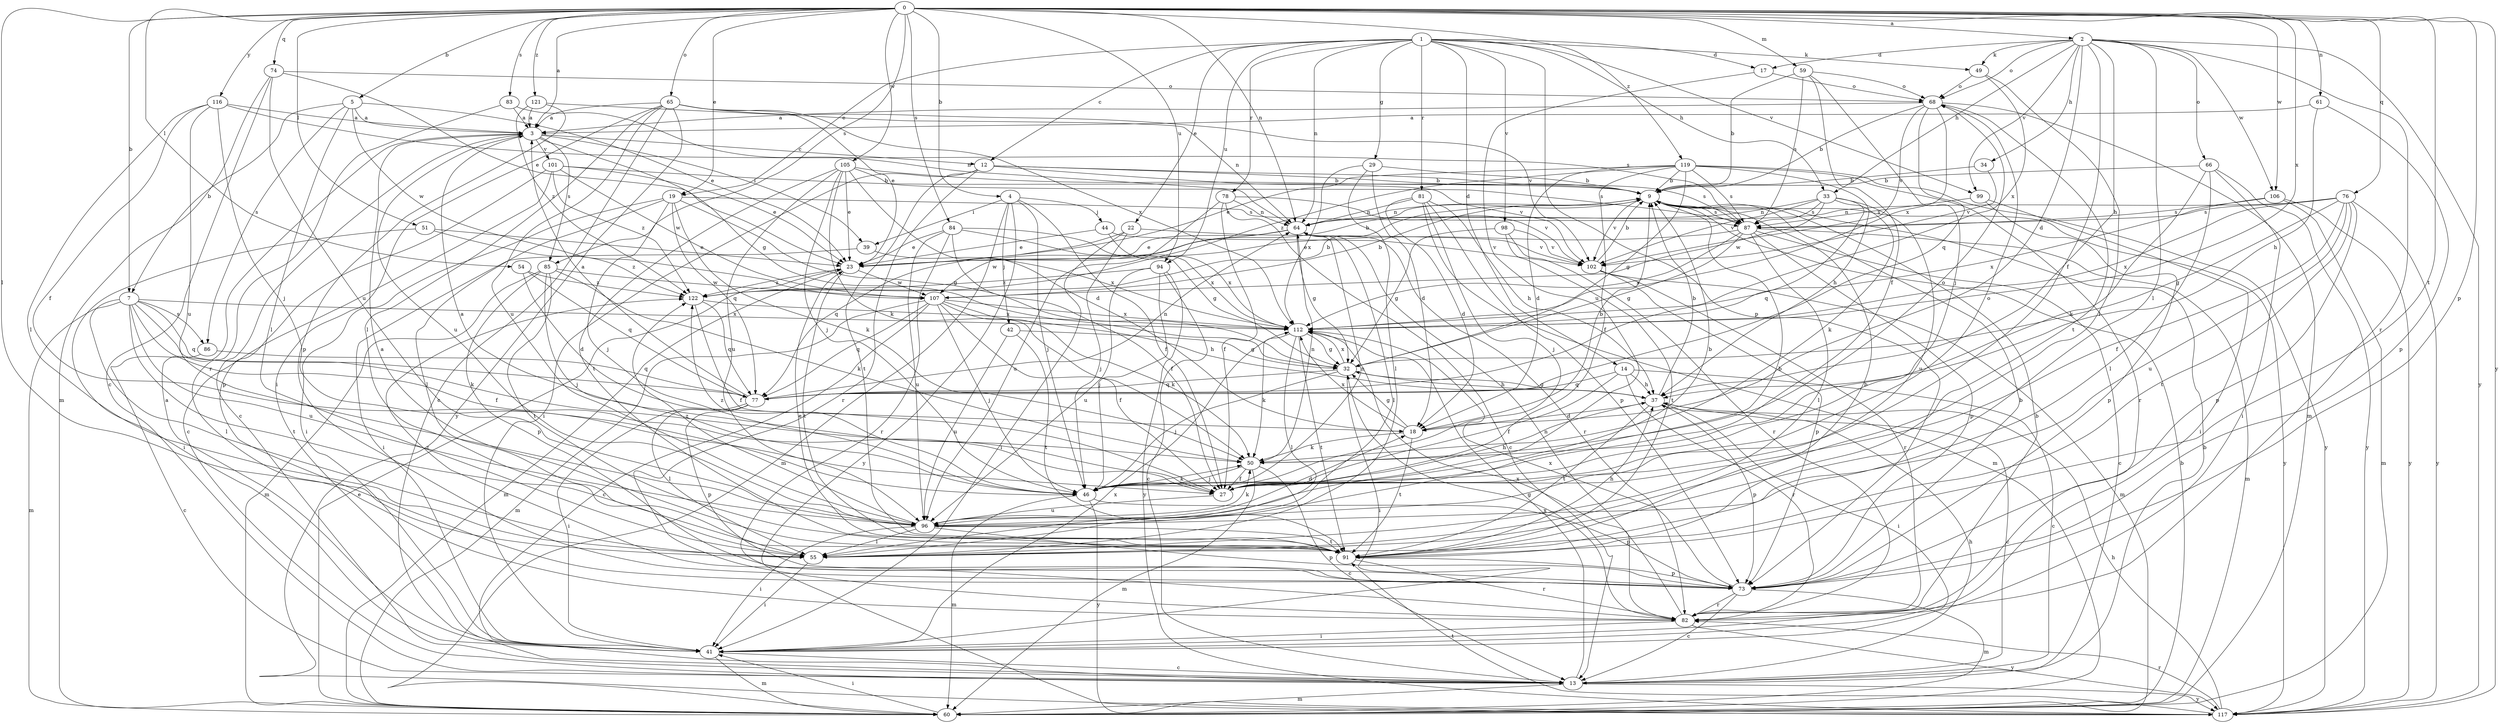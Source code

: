 strict digraph  {
0;
1;
2;
3;
4;
5;
7;
9;
12;
13;
14;
17;
18;
19;
22;
23;
27;
29;
32;
33;
34;
37;
39;
41;
42;
44;
46;
49;
50;
51;
54;
55;
59;
60;
61;
64;
65;
66;
68;
73;
74;
76;
77;
78;
81;
82;
83;
84;
85;
86;
87;
91;
94;
96;
98;
99;
101;
102;
105;
106;
107;
112;
116;
117;
119;
121;
122;
0 -> 2  [label=a];
0 -> 3  [label=a];
0 -> 4  [label=b];
0 -> 5  [label=b];
0 -> 7  [label=b];
0 -> 19  [label=e];
0 -> 51  [label=l];
0 -> 54  [label=l];
0 -> 55  [label=l];
0 -> 59  [label=m];
0 -> 61  [label=n];
0 -> 64  [label=n];
0 -> 65  [label=o];
0 -> 73  [label=p];
0 -> 74  [label=q];
0 -> 76  [label=q];
0 -> 83  [label=s];
0 -> 84  [label=s];
0 -> 85  [label=s];
0 -> 91  [label=t];
0 -> 94  [label=u];
0 -> 105  [label=w];
0 -> 106  [label=w];
0 -> 112  [label=x];
0 -> 116  [label=y];
0 -> 117  [label=y];
0 -> 119  [label=z];
0 -> 121  [label=z];
1 -> 12  [label=c];
1 -> 14  [label=d];
1 -> 17  [label=d];
1 -> 19  [label=e];
1 -> 22  [label=e];
1 -> 29  [label=g];
1 -> 33  [label=h];
1 -> 49  [label=k];
1 -> 64  [label=n];
1 -> 73  [label=p];
1 -> 78  [label=r];
1 -> 81  [label=r];
1 -> 94  [label=u];
1 -> 98  [label=v];
1 -> 99  [label=v];
2 -> 17  [label=d];
2 -> 18  [label=d];
2 -> 27  [label=f];
2 -> 33  [label=h];
2 -> 34  [label=h];
2 -> 37  [label=h];
2 -> 49  [label=k];
2 -> 55  [label=l];
2 -> 66  [label=o];
2 -> 68  [label=o];
2 -> 82  [label=r];
2 -> 99  [label=v];
2 -> 106  [label=w];
2 -> 117  [label=y];
3 -> 12  [label=c];
3 -> 13  [label=c];
3 -> 32  [label=g];
3 -> 39  [label=i];
3 -> 85  [label=s];
3 -> 96  [label=u];
3 -> 101  [label=v];
4 -> 27  [label=f];
4 -> 39  [label=i];
4 -> 42  [label=j];
4 -> 44  [label=j];
4 -> 46  [label=j];
4 -> 60  [label=m];
4 -> 117  [label=y];
5 -> 3  [label=a];
5 -> 7  [label=b];
5 -> 23  [label=e];
5 -> 55  [label=l];
5 -> 86  [label=s];
5 -> 107  [label=w];
7 -> 27  [label=f];
7 -> 50  [label=k];
7 -> 55  [label=l];
7 -> 60  [label=m];
7 -> 77  [label=q];
7 -> 86  [label=s];
7 -> 91  [label=t];
7 -> 96  [label=u];
7 -> 112  [label=x];
9 -> 64  [label=n];
9 -> 87  [label=s];
9 -> 102  [label=v];
9 -> 117  [label=y];
12 -> 9  [label=b];
12 -> 41  [label=i];
12 -> 82  [label=r];
12 -> 87  [label=s];
12 -> 91  [label=t];
12 -> 102  [label=v];
13 -> 9  [label=b];
13 -> 37  [label=h];
13 -> 60  [label=m];
13 -> 112  [label=x];
13 -> 117  [label=y];
14 -> 13  [label=c];
14 -> 27  [label=f];
14 -> 37  [label=h];
14 -> 77  [label=q];
14 -> 82  [label=r];
17 -> 68  [label=o];
17 -> 96  [label=u];
18 -> 9  [label=b];
18 -> 32  [label=g];
18 -> 50  [label=k];
18 -> 91  [label=t];
18 -> 112  [label=x];
19 -> 32  [label=g];
19 -> 41  [label=i];
19 -> 46  [label=j];
19 -> 50  [label=k];
19 -> 55  [label=l];
19 -> 77  [label=q];
19 -> 87  [label=s];
22 -> 41  [label=i];
22 -> 46  [label=j];
22 -> 77  [label=q];
22 -> 102  [label=v];
23 -> 9  [label=b];
23 -> 60  [label=m];
23 -> 91  [label=t];
23 -> 107  [label=w];
23 -> 122  [label=z];
27 -> 3  [label=a];
27 -> 9  [label=b];
27 -> 37  [label=h];
27 -> 96  [label=u];
29 -> 9  [label=b];
29 -> 18  [label=d];
29 -> 55  [label=l];
29 -> 112  [label=x];
32 -> 37  [label=h];
32 -> 41  [label=i];
32 -> 46  [label=j];
32 -> 77  [label=q];
32 -> 112  [label=x];
33 -> 50  [label=k];
33 -> 64  [label=n];
33 -> 77  [label=q];
33 -> 87  [label=s];
33 -> 96  [label=u];
33 -> 102  [label=v];
33 -> 107  [label=w];
34 -> 9  [label=b];
34 -> 102  [label=v];
37 -> 9  [label=b];
37 -> 13  [label=c];
37 -> 18  [label=d];
37 -> 32  [label=g];
37 -> 41  [label=i];
37 -> 73  [label=p];
37 -> 91  [label=t];
39 -> 41  [label=i];
39 -> 112  [label=x];
41 -> 3  [label=a];
41 -> 13  [label=c];
41 -> 60  [label=m];
41 -> 112  [label=x];
42 -> 32  [label=g];
42 -> 91  [label=t];
42 -> 96  [label=u];
44 -> 23  [label=e];
44 -> 102  [label=v];
44 -> 112  [label=x];
46 -> 50  [label=k];
46 -> 60  [label=m];
46 -> 64  [label=n];
46 -> 68  [label=o];
46 -> 73  [label=p];
46 -> 117  [label=y];
46 -> 122  [label=z];
49 -> 55  [label=l];
49 -> 68  [label=o];
49 -> 112  [label=x];
50 -> 13  [label=c];
50 -> 27  [label=f];
50 -> 46  [label=j];
50 -> 60  [label=m];
50 -> 64  [label=n];
50 -> 68  [label=o];
51 -> 23  [label=e];
51 -> 41  [label=i];
51 -> 122  [label=z];
54 -> 18  [label=d];
54 -> 77  [label=q];
54 -> 122  [label=z];
55 -> 41  [label=i];
59 -> 9  [label=b];
59 -> 27  [label=f];
59 -> 46  [label=j];
59 -> 68  [label=o];
59 -> 87  [label=s];
60 -> 9  [label=b];
60 -> 23  [label=e];
60 -> 41  [label=i];
61 -> 3  [label=a];
61 -> 37  [label=h];
61 -> 73  [label=p];
64 -> 23  [label=e];
64 -> 32  [label=g];
64 -> 55  [label=l];
64 -> 82  [label=r];
64 -> 107  [label=w];
65 -> 3  [label=a];
65 -> 13  [label=c];
65 -> 23  [label=e];
65 -> 41  [label=i];
65 -> 55  [label=l];
65 -> 96  [label=u];
65 -> 102  [label=v];
65 -> 112  [label=x];
65 -> 117  [label=y];
66 -> 9  [label=b];
66 -> 41  [label=i];
66 -> 50  [label=k];
66 -> 55  [label=l];
66 -> 117  [label=y];
68 -> 3  [label=a];
68 -> 9  [label=b];
68 -> 60  [label=m];
68 -> 77  [label=q];
68 -> 91  [label=t];
68 -> 102  [label=v];
68 -> 112  [label=x];
73 -> 9  [label=b];
73 -> 13  [label=c];
73 -> 60  [label=m];
73 -> 82  [label=r];
73 -> 112  [label=x];
73 -> 122  [label=z];
74 -> 13  [label=c];
74 -> 23  [label=e];
74 -> 60  [label=m];
74 -> 68  [label=o];
74 -> 96  [label=u];
76 -> 27  [label=f];
76 -> 32  [label=g];
76 -> 64  [label=n];
76 -> 73  [label=p];
76 -> 87  [label=s];
76 -> 91  [label=t];
76 -> 96  [label=u];
76 -> 112  [label=x];
76 -> 117  [label=y];
77 -> 3  [label=a];
77 -> 41  [label=i];
77 -> 55  [label=l];
77 -> 64  [label=n];
77 -> 73  [label=p];
78 -> 13  [label=c];
78 -> 27  [label=f];
78 -> 64  [label=n];
78 -> 96  [label=u];
78 -> 102  [label=v];
81 -> 18  [label=d];
81 -> 37  [label=h];
81 -> 46  [label=j];
81 -> 60  [label=m];
81 -> 64  [label=n];
81 -> 73  [label=p];
82 -> 9  [label=b];
82 -> 32  [label=g];
82 -> 41  [label=i];
82 -> 64  [label=n];
82 -> 112  [label=x];
82 -> 117  [label=y];
83 -> 3  [label=a];
83 -> 64  [label=n];
83 -> 82  [label=r];
84 -> 23  [label=e];
84 -> 27  [label=f];
84 -> 32  [label=g];
84 -> 82  [label=r];
84 -> 96  [label=u];
84 -> 112  [label=x];
85 -> 46  [label=j];
85 -> 50  [label=k];
85 -> 60  [label=m];
85 -> 73  [label=p];
85 -> 91  [label=t];
85 -> 107  [label=w];
86 -> 13  [label=c];
86 -> 77  [label=q];
87 -> 13  [label=c];
87 -> 23  [label=e];
87 -> 32  [label=g];
87 -> 55  [label=l];
87 -> 60  [label=m];
87 -> 73  [label=p];
87 -> 112  [label=x];
91 -> 3  [label=a];
91 -> 9  [label=b];
91 -> 23  [label=e];
91 -> 37  [label=h];
91 -> 73  [label=p];
91 -> 82  [label=r];
94 -> 13  [label=c];
94 -> 46  [label=j];
94 -> 96  [label=u];
94 -> 117  [label=y];
94 -> 122  [label=z];
96 -> 9  [label=b];
96 -> 18  [label=d];
96 -> 41  [label=i];
96 -> 50  [label=k];
96 -> 55  [label=l];
96 -> 73  [label=p];
96 -> 91  [label=t];
96 -> 122  [label=z];
98 -> 32  [label=g];
98 -> 82  [label=r];
98 -> 91  [label=t];
98 -> 102  [label=v];
99 -> 41  [label=i];
99 -> 73  [label=p];
99 -> 87  [label=s];
101 -> 9  [label=b];
101 -> 13  [label=c];
101 -> 23  [label=e];
101 -> 73  [label=p];
101 -> 107  [label=w];
101 -> 122  [label=z];
102 -> 9  [label=b];
102 -> 60  [label=m];
102 -> 73  [label=p];
102 -> 82  [label=r];
105 -> 9  [label=b];
105 -> 18  [label=d];
105 -> 23  [label=e];
105 -> 46  [label=j];
105 -> 50  [label=k];
105 -> 87  [label=s];
105 -> 91  [label=t];
105 -> 96  [label=u];
106 -> 60  [label=m];
106 -> 87  [label=s];
106 -> 112  [label=x];
106 -> 117  [label=y];
107 -> 9  [label=b];
107 -> 13  [label=c];
107 -> 27  [label=f];
107 -> 37  [label=h];
107 -> 46  [label=j];
107 -> 50  [label=k];
107 -> 60  [label=m];
107 -> 77  [label=q];
107 -> 112  [label=x];
112 -> 32  [label=g];
112 -> 50  [label=k];
112 -> 55  [label=l];
112 -> 91  [label=t];
116 -> 3  [label=a];
116 -> 27  [label=f];
116 -> 46  [label=j];
116 -> 55  [label=l];
116 -> 87  [label=s];
116 -> 96  [label=u];
117 -> 37  [label=h];
117 -> 82  [label=r];
117 -> 91  [label=t];
119 -> 9  [label=b];
119 -> 18  [label=d];
119 -> 23  [label=e];
119 -> 27  [label=f];
119 -> 32  [label=g];
119 -> 37  [label=h];
119 -> 82  [label=r];
119 -> 87  [label=s];
119 -> 117  [label=y];
119 -> 122  [label=z];
121 -> 3  [label=a];
121 -> 64  [label=n];
121 -> 73  [label=p];
121 -> 122  [label=z];
122 -> 9  [label=b];
122 -> 27  [label=f];
122 -> 77  [label=q];
122 -> 112  [label=x];
}
